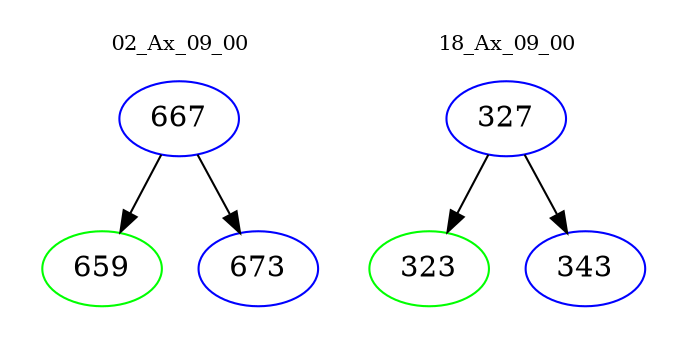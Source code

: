 digraph{
subgraph cluster_0 {
color = white
label = "02_Ax_09_00";
fontsize=10;
T0_667 [label="667", color="blue"]
T0_667 -> T0_659 [color="black"]
T0_659 [label="659", color="green"]
T0_667 -> T0_673 [color="black"]
T0_673 [label="673", color="blue"]
}
subgraph cluster_1 {
color = white
label = "18_Ax_09_00";
fontsize=10;
T1_327 [label="327", color="blue"]
T1_327 -> T1_323 [color="black"]
T1_323 [label="323", color="green"]
T1_327 -> T1_343 [color="black"]
T1_343 [label="343", color="blue"]
}
}
